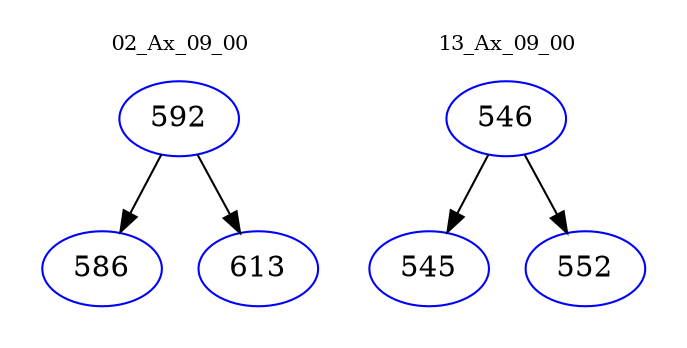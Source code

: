 digraph{
subgraph cluster_0 {
color = white
label = "02_Ax_09_00";
fontsize=10;
T0_592 [label="592", color="blue"]
T0_592 -> T0_586 [color="black"]
T0_586 [label="586", color="blue"]
T0_592 -> T0_613 [color="black"]
T0_613 [label="613", color="blue"]
}
subgraph cluster_1 {
color = white
label = "13_Ax_09_00";
fontsize=10;
T1_546 [label="546", color="blue"]
T1_546 -> T1_545 [color="black"]
T1_545 [label="545", color="blue"]
T1_546 -> T1_552 [color="black"]
T1_552 [label="552", color="blue"]
}
}
